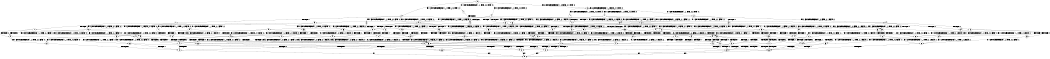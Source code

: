 digraph BCG {
size = "7, 10.5";
center = TRUE;
node [shape = circle];
0 [peripheries = 2];
0 -> 1 [label = "EX !0 !ATOMIC_EXCH_BRANCH (1, +1, TRUE, +0, 2, TRUE) !:0:"];
0 -> 2 [label = "EX !1 !ATOMIC_EXCH_BRANCH (1, +1, TRUE, +0, 2, TRUE) !:0:"];
0 -> 3 [label = "EX !2 !ATOMIC_EXCH_BRANCH (1, +0, FALSE, +0, 1, TRUE) !:0:"];
0 -> 4 [label = "EX !0 !ATOMIC_EXCH_BRANCH (1, +1, TRUE, +0, 2, TRUE) !:0:"];
1 -> 5 [label = "TERMINATE !0"];
2 -> 6 [label = "EX !0 !ATOMIC_EXCH_BRANCH (1, +1, TRUE, +0, 2, FALSE) !:0:"];
2 -> 7 [label = "TERMINATE !1"];
2 -> 8 [label = "EX !2 !ATOMIC_EXCH_BRANCH (1, +0, FALSE, +0, 1, FALSE) !:0:"];
2 -> 9 [label = "EX !0 !ATOMIC_EXCH_BRANCH (1, +1, TRUE, +0, 2, FALSE) !:0:"];
3 -> 10 [label = "EX !0 !ATOMIC_EXCH_BRANCH (1, +1, TRUE, +0, 2, TRUE) !:0:"];
3 -> 11 [label = "EX !1 !ATOMIC_EXCH_BRANCH (1, +1, TRUE, +0, 2, TRUE) !:0:"];
3 -> 12 [label = "EX !0 !ATOMIC_EXCH_BRANCH (1, +1, TRUE, +0, 2, TRUE) !:0:"];
3 -> 3 [label = "EX !2 !ATOMIC_EXCH_BRANCH (1, +0, FALSE, +0, 1, TRUE) !:0:"];
4 -> 5 [label = "TERMINATE !0"];
4 -> 13 [label = "TERMINATE !0"];
4 -> 9 [label = "EX !1 !ATOMIC_EXCH_BRANCH (1, +1, TRUE, +0, 2, FALSE) !:0:"];
4 -> 14 [label = "EX !2 !ATOMIC_EXCH_BRANCH (1, +0, FALSE, +0, 1, FALSE) !:0:"];
5 -> 15 [label = "EX !1 !ATOMIC_EXCH_BRANCH (1, +1, TRUE, +0, 2, FALSE) !:1:"];
6 -> 16 [label = "TERMINATE !0"];
7 -> 17 [label = "EX !0 !ATOMIC_EXCH_BRANCH (1, +1, TRUE, +0, 2, FALSE) !:0:"];
7 -> 18 [label = "EX !2 !ATOMIC_EXCH_BRANCH (1, +0, FALSE, +0, 1, FALSE) !:0:"];
7 -> 19 [label = "EX !0 !ATOMIC_EXCH_BRANCH (1, +1, TRUE, +0, 2, FALSE) !:0:"];
8 -> 20 [label = "EX !0 !ATOMIC_EXCH_BRANCH (1, +1, TRUE, +0, 2, FALSE) !:0:"];
8 -> 21 [label = "TERMINATE !1"];
8 -> 22 [label = "TERMINATE !2"];
8 -> 23 [label = "EX !0 !ATOMIC_EXCH_BRANCH (1, +1, TRUE, +0, 2, FALSE) !:0:"];
9 -> 16 [label = "TERMINATE !0"];
9 -> 24 [label = "TERMINATE !1"];
9 -> 25 [label = "TERMINATE !0"];
9 -> 26 [label = "EX !2 !ATOMIC_EXCH_BRANCH (1, +0, FALSE, +0, 1, FALSE) !:0:"];
10 -> 27 [label = "TERMINATE !0"];
11 -> 28 [label = "EX !0 !ATOMIC_EXCH_BRANCH (1, +1, TRUE, +0, 2, FALSE) !:0:"];
11 -> 29 [label = "TERMINATE !1"];
11 -> 30 [label = "EX !0 !ATOMIC_EXCH_BRANCH (1, +1, TRUE, +0, 2, FALSE) !:0:"];
11 -> 8 [label = "EX !2 !ATOMIC_EXCH_BRANCH (1, +0, FALSE, +0, 1, FALSE) !:0:"];
12 -> 27 [label = "TERMINATE !0"];
12 -> 31 [label = "TERMINATE !0"];
12 -> 30 [label = "EX !1 !ATOMIC_EXCH_BRANCH (1, +1, TRUE, +0, 2, FALSE) !:0:"];
12 -> 14 [label = "EX !2 !ATOMIC_EXCH_BRANCH (1, +0, FALSE, +0, 1, FALSE) !:0:"];
13 -> 15 [label = "EX !1 !ATOMIC_EXCH_BRANCH (1, +1, TRUE, +0, 2, FALSE) !:1:"];
13 -> 32 [label = "EX !2 !ATOMIC_EXCH_BRANCH (1, +0, FALSE, +0, 1, FALSE) !:1:"];
13 -> 33 [label = "EX !1 !ATOMIC_EXCH_BRANCH (1, +1, TRUE, +0, 2, FALSE) !:1:"];
14 -> 34 [label = "TERMINATE !0"];
14 -> 35 [label = "TERMINATE !2"];
14 -> 36 [label = "TERMINATE !0"];
14 -> 23 [label = "EX !1 !ATOMIC_EXCH_BRANCH (1, +1, TRUE, +0, 2, FALSE) !:0:"];
15 -> 37 [label = "TERMINATE !1"];
16 -> 37 [label = "TERMINATE !1"];
17 -> 38 [label = "TERMINATE !0"];
18 -> 39 [label = "EX !0 !ATOMIC_EXCH_BRANCH (1, +1, TRUE, +0, 2, FALSE) !:0:"];
18 -> 40 [label = "TERMINATE !2"];
18 -> 41 [label = "EX !0 !ATOMIC_EXCH_BRANCH (1, +1, TRUE, +0, 2, FALSE) !:0:"];
19 -> 38 [label = "TERMINATE !0"];
19 -> 42 [label = "TERMINATE !0"];
19 -> 43 [label = "EX !2 !ATOMIC_EXCH_BRANCH (1, +0, FALSE, +0, 1, FALSE) !:0:"];
20 -> 44 [label = "TERMINATE !0"];
21 -> 39 [label = "EX !0 !ATOMIC_EXCH_BRANCH (1, +1, TRUE, +0, 2, FALSE) !:0:"];
21 -> 40 [label = "TERMINATE !2"];
21 -> 41 [label = "EX !0 !ATOMIC_EXCH_BRANCH (1, +1, TRUE, +0, 2, FALSE) !:0:"];
22 -> 45 [label = "EX !0 !ATOMIC_EXCH_BRANCH (1, +1, TRUE, +0, 2, FALSE) !:0:"];
22 -> 46 [label = "TERMINATE !1"];
22 -> 47 [label = "EX !0 !ATOMIC_EXCH_BRANCH (1, +1, TRUE, +0, 2, FALSE) !:0:"];
23 -> 44 [label = "TERMINATE !0"];
23 -> 48 [label = "TERMINATE !1"];
23 -> 49 [label = "TERMINATE !2"];
23 -> 50 [label = "TERMINATE !0"];
24 -> 38 [label = "TERMINATE !0"];
24 -> 42 [label = "TERMINATE !0"];
24 -> 43 [label = "EX !2 !ATOMIC_EXCH_BRANCH (1, +0, FALSE, +0, 1, FALSE) !:0:"];
25 -> 37 [label = "TERMINATE !1"];
25 -> 51 [label = "TERMINATE !1"];
25 -> 52 [label = "EX !2 !ATOMIC_EXCH_BRANCH (1, +0, FALSE, +0, 1, FALSE) !:1:"];
26 -> 44 [label = "TERMINATE !0"];
26 -> 48 [label = "TERMINATE !1"];
26 -> 49 [label = "TERMINATE !2"];
26 -> 50 [label = "TERMINATE !0"];
27 -> 53 [label = "EX !1 !ATOMIC_EXCH_BRANCH (1, +1, TRUE, +0, 2, FALSE) !:1:"];
28 -> 54 [label = "TERMINATE !0"];
29 -> 55 [label = "EX !0 !ATOMIC_EXCH_BRANCH (1, +1, TRUE, +0, 2, FALSE) !:0:"];
29 -> 56 [label = "EX !0 !ATOMIC_EXCH_BRANCH (1, +1, TRUE, +0, 2, FALSE) !:0:"];
29 -> 18 [label = "EX !2 !ATOMIC_EXCH_BRANCH (1, +0, FALSE, +0, 1, FALSE) !:0:"];
30 -> 54 [label = "TERMINATE !0"];
30 -> 57 [label = "TERMINATE !1"];
30 -> 58 [label = "TERMINATE !0"];
30 -> 26 [label = "EX !2 !ATOMIC_EXCH_BRANCH (1, +0, FALSE, +0, 1, FALSE) !:0:"];
31 -> 53 [label = "EX !1 !ATOMIC_EXCH_BRANCH (1, +1, TRUE, +0, 2, FALSE) !:1:"];
31 -> 59 [label = "EX !1 !ATOMIC_EXCH_BRANCH (1, +1, TRUE, +0, 2, FALSE) !:1:"];
31 -> 32 [label = "EX !2 !ATOMIC_EXCH_BRANCH (1, +0, FALSE, +0, 1, FALSE) !:1:"];
32 -> 60 [label = "EX !1 !ATOMIC_EXCH_BRANCH (1, +1, TRUE, +0, 2, FALSE) !:1:"];
32 -> 61 [label = "TERMINATE !2"];
32 -> 62 [label = "EX !1 !ATOMIC_EXCH_BRANCH (1, +1, TRUE, +0, 2, FALSE) !:1:"];
33 -> 37 [label = "TERMINATE !1"];
33 -> 51 [label = "TERMINATE !1"];
33 -> 52 [label = "EX !2 !ATOMIC_EXCH_BRANCH (1, +0, FALSE, +0, 1, FALSE) !:1:"];
34 -> 60 [label = "EX !1 !ATOMIC_EXCH_BRANCH (1, +1, TRUE, +0, 2, FALSE) !:1:"];
35 -> 63 [label = "TERMINATE !0"];
35 -> 64 [label = "TERMINATE !0"];
35 -> 47 [label = "EX !1 !ATOMIC_EXCH_BRANCH (1, +1, TRUE, +0, 2, FALSE) !:0:"];
36 -> 60 [label = "EX !1 !ATOMIC_EXCH_BRANCH (1, +1, TRUE, +0, 2, FALSE) !:1:"];
36 -> 61 [label = "TERMINATE !2"];
36 -> 62 [label = "EX !1 !ATOMIC_EXCH_BRANCH (1, +1, TRUE, +0, 2, FALSE) !:1:"];
37 -> 65 [label = "EX !2 !ATOMIC_EXCH_BRANCH (1, +0, FALSE, +0, 1, FALSE) !:2:"];
38 -> 65 [label = "EX !2 !ATOMIC_EXCH_BRANCH (1, +0, FALSE, +0, 1, FALSE) !:2:"];
39 -> 66 [label = "TERMINATE !0"];
40 -> 67 [label = "EX !0 !ATOMIC_EXCH_BRANCH (1, +1, TRUE, +0, 2, FALSE) !:0:"];
40 -> 68 [label = "EX !0 !ATOMIC_EXCH_BRANCH (1, +1, TRUE, +0, 2, FALSE) !:0:"];
41 -> 66 [label = "TERMINATE !0"];
41 -> 69 [label = "TERMINATE !2"];
41 -> 70 [label = "TERMINATE !0"];
42 -> 65 [label = "EX !2 !ATOMIC_EXCH_BRANCH (1, +0, FALSE, +0, 1, FALSE) !:2:"];
42 -> 71 [label = "EX !2 !ATOMIC_EXCH_BRANCH (1, +0, FALSE, +0, 1, FALSE) !:2:"];
43 -> 66 [label = "TERMINATE !0"];
43 -> 69 [label = "TERMINATE !2"];
43 -> 70 [label = "TERMINATE !0"];
44 -> 72 [label = "TERMINATE !2"];
45 -> 73 [label = "TERMINATE !0"];
46 -> 67 [label = "EX !0 !ATOMIC_EXCH_BRANCH (1, +1, TRUE, +0, 2, FALSE) !:0:"];
46 -> 68 [label = "EX !0 !ATOMIC_EXCH_BRANCH (1, +1, TRUE, +0, 2, FALSE) !:0:"];
47 -> 73 [label = "TERMINATE !0"];
47 -> 74 [label = "TERMINATE !1"];
47 -> 75 [label = "TERMINATE !0"];
48 -> 66 [label = "TERMINATE !0"];
48 -> 69 [label = "TERMINATE !2"];
48 -> 70 [label = "TERMINATE !0"];
49 -> 73 [label = "TERMINATE !0"];
49 -> 74 [label = "TERMINATE !1"];
49 -> 75 [label = "TERMINATE !0"];
50 -> 72 [label = "TERMINATE !2"];
50 -> 76 [label = "TERMINATE !1"];
50 -> 77 [label = "TERMINATE !2"];
51 -> 65 [label = "EX !2 !ATOMIC_EXCH_BRANCH (1, +0, FALSE, +0, 1, FALSE) !:2:"];
51 -> 71 [label = "EX !2 !ATOMIC_EXCH_BRANCH (1, +0, FALSE, +0, 1, FALSE) !:2:"];
52 -> 72 [label = "TERMINATE !2"];
52 -> 76 [label = "TERMINATE !1"];
52 -> 77 [label = "TERMINATE !2"];
53 -> 78 [label = "TERMINATE !1"];
54 -> 78 [label = "TERMINATE !1"];
55 -> 79 [label = "TERMINATE !0"];
56 -> 79 [label = "TERMINATE !0"];
56 -> 80 [label = "TERMINATE !0"];
56 -> 43 [label = "EX !2 !ATOMIC_EXCH_BRANCH (1, +0, FALSE, +0, 1, FALSE) !:0:"];
57 -> 79 [label = "TERMINATE !0"];
57 -> 80 [label = "TERMINATE !0"];
57 -> 43 [label = "EX !2 !ATOMIC_EXCH_BRANCH (1, +0, FALSE, +0, 1, FALSE) !:0:"];
58 -> 78 [label = "TERMINATE !1"];
58 -> 81 [label = "TERMINATE !1"];
58 -> 52 [label = "EX !2 !ATOMIC_EXCH_BRANCH (1, +0, FALSE, +0, 1, FALSE) !:1:"];
59 -> 78 [label = "TERMINATE !1"];
59 -> 81 [label = "TERMINATE !1"];
59 -> 52 [label = "EX !2 !ATOMIC_EXCH_BRANCH (1, +0, FALSE, +0, 1, FALSE) !:1:"];
60 -> 72 [label = "TERMINATE !2"];
61 -> 82 [label = "EX !1 !ATOMIC_EXCH_BRANCH (1, +1, TRUE, +0, 2, FALSE) !:1:"];
61 -> 83 [label = "EX !1 !ATOMIC_EXCH_BRANCH (1, +1, TRUE, +0, 2, FALSE) !:1:"];
62 -> 72 [label = "TERMINATE !2"];
62 -> 76 [label = "TERMINATE !1"];
62 -> 77 [label = "TERMINATE !2"];
63 -> 82 [label = "EX !1 !ATOMIC_EXCH_BRANCH (1, +1, TRUE, +0, 2, FALSE) !:1:"];
64 -> 82 [label = "EX !1 !ATOMIC_EXCH_BRANCH (1, +1, TRUE, +0, 2, FALSE) !:1:"];
64 -> 83 [label = "EX !1 !ATOMIC_EXCH_BRANCH (1, +1, TRUE, +0, 2, FALSE) !:1:"];
65 -> 84 [label = "TERMINATE !2"];
66 -> 84 [label = "TERMINATE !2"];
67 -> 85 [label = "TERMINATE !0"];
68 -> 85 [label = "TERMINATE !0"];
68 -> 86 [label = "TERMINATE !0"];
69 -> 85 [label = "TERMINATE !0"];
69 -> 86 [label = "TERMINATE !0"];
70 -> 84 [label = "TERMINATE !2"];
70 -> 87 [label = "TERMINATE !2"];
71 -> 84 [label = "TERMINATE !2"];
71 -> 87 [label = "TERMINATE !2"];
72 -> 88 [label = "TERMINATE !1"];
73 -> 88 [label = "TERMINATE !1"];
74 -> 85 [label = "TERMINATE !0"];
74 -> 86 [label = "TERMINATE !0"];
75 -> 88 [label = "TERMINATE !1"];
75 -> 89 [label = "TERMINATE !1"];
76 -> 84 [label = "TERMINATE !2"];
76 -> 87 [label = "TERMINATE !2"];
77 -> 88 [label = "TERMINATE !1"];
77 -> 89 [label = "TERMINATE !1"];
78 -> 65 [label = "EX !2 !ATOMIC_EXCH_BRANCH (1, +0, FALSE, +0, 1, FALSE) !:2:"];
79 -> 65 [label = "EX !2 !ATOMIC_EXCH_BRANCH (1, +0, FALSE, +0, 1, FALSE) !:2:"];
80 -> 65 [label = "EX !2 !ATOMIC_EXCH_BRANCH (1, +0, FALSE, +0, 1, FALSE) !:2:"];
80 -> 71 [label = "EX !2 !ATOMIC_EXCH_BRANCH (1, +0, FALSE, +0, 1, FALSE) !:2:"];
81 -> 65 [label = "EX !2 !ATOMIC_EXCH_BRANCH (1, +0, FALSE, +0, 1, FALSE) !:2:"];
81 -> 71 [label = "EX !2 !ATOMIC_EXCH_BRANCH (1, +0, FALSE, +0, 1, FALSE) !:2:"];
82 -> 88 [label = "TERMINATE !1"];
83 -> 88 [label = "TERMINATE !1"];
83 -> 89 [label = "TERMINATE !1"];
84 -> 90 [label = "exit"];
85 -> 90 [label = "exit"];
86 -> 90 [label = "exit"];
87 -> 90 [label = "exit"];
88 -> 90 [label = "exit"];
89 -> 90 [label = "exit"];
}
